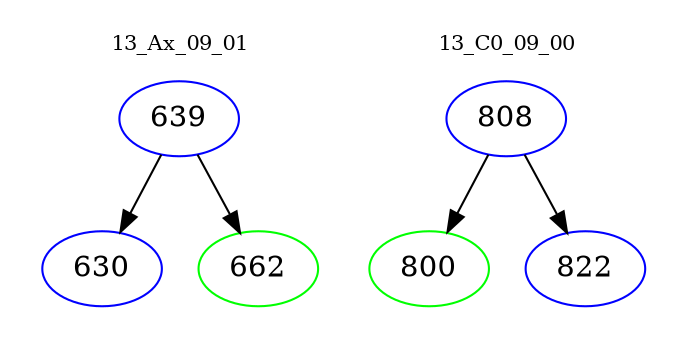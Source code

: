 digraph{
subgraph cluster_0 {
color = white
label = "13_Ax_09_01";
fontsize=10;
T0_639 [label="639", color="blue"]
T0_639 -> T0_630 [color="black"]
T0_630 [label="630", color="blue"]
T0_639 -> T0_662 [color="black"]
T0_662 [label="662", color="green"]
}
subgraph cluster_1 {
color = white
label = "13_C0_09_00";
fontsize=10;
T1_808 [label="808", color="blue"]
T1_808 -> T1_800 [color="black"]
T1_800 [label="800", color="green"]
T1_808 -> T1_822 [color="black"]
T1_822 [label="822", color="blue"]
}
}
